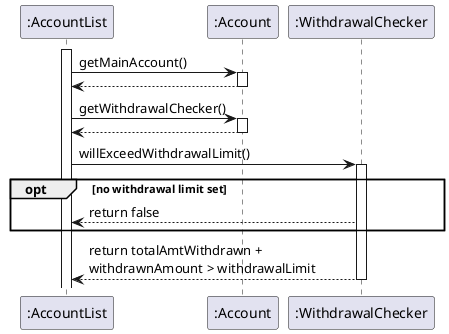 @startuml ExceedWLCase
participant ":AccountList"
participant ":Account"
participant ":WithdrawalChecker"
activate ":AccountList"
":AccountList" -> ":Account":getMainAccount()
activate ":Account"
":Account" --> ":AccountList"
deactivate ":Account"
":AccountList" -> ":Account":getWithdrawalChecker()
activate ":Account"
":Account" --> ":AccountList"
deactivate ":Account"
":AccountList" -> ":WithdrawalChecker":willExceedWithdrawalLimit()
activate ":WithdrawalChecker"
opt no withdrawal limit set 
":WithdrawalChecker" --> ":AccountList":return false
end
":WithdrawalChecker" --> ":AccountList":return totalAmtWithdrawn + \nwithdrawnAmount > withdrawalLimit
deactivate ":WithdrawalChecker"
@enduml
